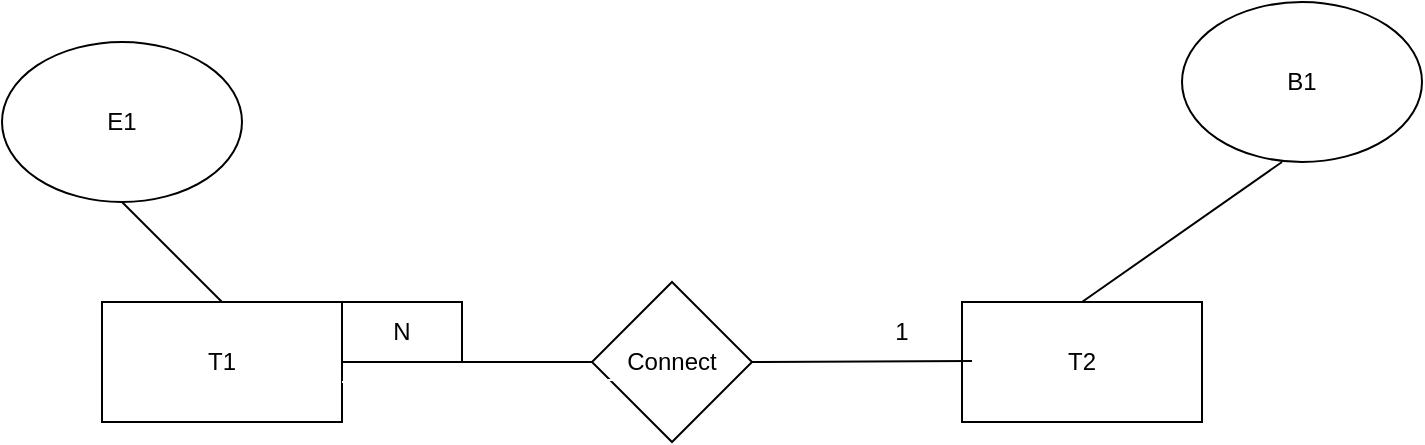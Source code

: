 <mxfile version="24.7.17">
  <diagram id="R2lEEEUBdFMjLlhIrx00" name="Page-1">
    <mxGraphModel dx="954" dy="675" grid="1" gridSize="10" guides="1" tooltips="1" connect="1" arrows="1" fold="1" page="1" pageScale="1" pageWidth="850" pageHeight="1100" math="0" shadow="0" extFonts="Permanent Marker^https://fonts.googleapis.com/css?family=Permanent+Marker">
      <root>
        <mxCell id="0" />
        <mxCell id="1" parent="0" />
        <mxCell id="diA5JjX13ZhiRRkL0pwG-1" value="T2" style="rounded=0;whiteSpace=wrap;html=1;" vertex="1" parent="1">
          <mxGeometry x="530" y="320" width="120" height="60" as="geometry" />
        </mxCell>
        <mxCell id="diA5JjX13ZhiRRkL0pwG-2" value="T1" style="rounded=0;whiteSpace=wrap;html=1;" vertex="1" parent="1">
          <mxGeometry x="100" y="320" width="120" height="60" as="geometry" />
        </mxCell>
        <mxCell id="diA5JjX13ZhiRRkL0pwG-3" value="B1" style="ellipse;whiteSpace=wrap;html=1;" vertex="1" parent="1">
          <mxGeometry x="640" y="170" width="120" height="80" as="geometry" />
        </mxCell>
        <mxCell id="diA5JjX13ZhiRRkL0pwG-4" value="E1" style="ellipse;whiteSpace=wrap;html=1;" vertex="1" parent="1">
          <mxGeometry x="50" y="190" width="120" height="80" as="geometry" />
        </mxCell>
        <mxCell id="diA5JjX13ZhiRRkL0pwG-5" value="" style="endArrow=none;html=1;rounded=0;strokeColor=#000000;exitX=0.5;exitY=0;exitDx=0;exitDy=0;" edge="1" parent="1" source="diA5JjX13ZhiRRkL0pwG-1">
          <mxGeometry width="50" height="50" relative="1" as="geometry">
            <mxPoint x="640" y="300" as="sourcePoint" />
            <mxPoint x="690" y="250" as="targetPoint" />
          </mxGeometry>
        </mxCell>
        <mxCell id="diA5JjX13ZhiRRkL0pwG-6" value="" style="endArrow=none;html=1;rounded=0;strokeColor=#000000;exitX=0.5;exitY=0;exitDx=0;exitDy=0;entryX=0.5;entryY=1;entryDx=0;entryDy=0;" edge="1" parent="1" source="diA5JjX13ZhiRRkL0pwG-2" target="diA5JjX13ZhiRRkL0pwG-4">
          <mxGeometry width="50" height="50" relative="1" as="geometry">
            <mxPoint x="150" y="330" as="sourcePoint" />
            <mxPoint x="250" y="260" as="targetPoint" />
          </mxGeometry>
        </mxCell>
        <mxCell id="diA5JjX13ZhiRRkL0pwG-7" value="Connect" style="rhombus;whiteSpace=wrap;html=1;" vertex="1" parent="1">
          <mxGeometry x="345" y="310" width="80" height="80" as="geometry" />
        </mxCell>
        <mxCell id="diA5JjX13ZhiRRkL0pwG-8" value="" style="endArrow=none;html=1;rounded=0;strokeColor=#000000;exitX=0.5;exitY=0;exitDx=0;exitDy=0;" edge="1" parent="1" target="diA5JjX13ZhiRRkL0pwG-7">
          <mxGeometry width="50" height="50" relative="1" as="geometry">
            <mxPoint x="220" y="350" as="sourcePoint" />
            <mxPoint x="320" y="280" as="targetPoint" />
          </mxGeometry>
        </mxCell>
        <mxCell id="diA5JjX13ZhiRRkL0pwG-9" value="" style="endArrow=none;html=1;rounded=0;strokeColor=#FFFFFF;exitX=0.5;exitY=0;exitDx=0;exitDy=0;entryX=0.163;entryY=0.613;entryDx=0;entryDy=0;entryPerimeter=0;" edge="1" parent="1" target="diA5JjX13ZhiRRkL0pwG-7">
          <mxGeometry width="50" height="50" relative="1" as="geometry">
            <mxPoint x="220" y="360" as="sourcePoint" />
            <mxPoint x="345" y="360" as="targetPoint" />
          </mxGeometry>
        </mxCell>
        <mxCell id="diA5JjX13ZhiRRkL0pwG-10" value="" style="endArrow=none;html=1;rounded=0;strokeColor=#000000;entryX=0;entryY=0.5;entryDx=0;entryDy=0;labelBackgroundColor=#000000;exitX=1;exitY=0.5;exitDx=0;exitDy=0;" edge="1" parent="1" source="diA5JjX13ZhiRRkL0pwG-7">
          <mxGeometry width="50" height="50" relative="1" as="geometry">
            <mxPoint x="430" y="350" as="sourcePoint" />
            <mxPoint x="535" y="349.5" as="targetPoint" />
          </mxGeometry>
        </mxCell>
        <mxCell id="diA5JjX13ZhiRRkL0pwG-11" value="&lt;span style=&quot;caret-color: rgb(255, 255, 255);&quot;&gt;N&lt;/span&gt;" style="text;html=1;align=center;verticalAlign=middle;whiteSpace=wrap;rounded=0;fillColor=none;fontColor=#000000;strokeColor=#000000;" vertex="1" parent="1">
          <mxGeometry x="220" y="320" width="60" height="30" as="geometry" />
        </mxCell>
        <mxCell id="diA5JjX13ZhiRRkL0pwG-12" value="&lt;span style=&quot;caret-color: rgb(255, 255, 255);&quot;&gt;1&lt;/span&gt;" style="text;html=1;align=center;verticalAlign=middle;whiteSpace=wrap;rounded=0;fontColor=#000000;" vertex="1" parent="1">
          <mxGeometry x="470" y="320" width="60" height="30" as="geometry" />
        </mxCell>
      </root>
    </mxGraphModel>
  </diagram>
</mxfile>
